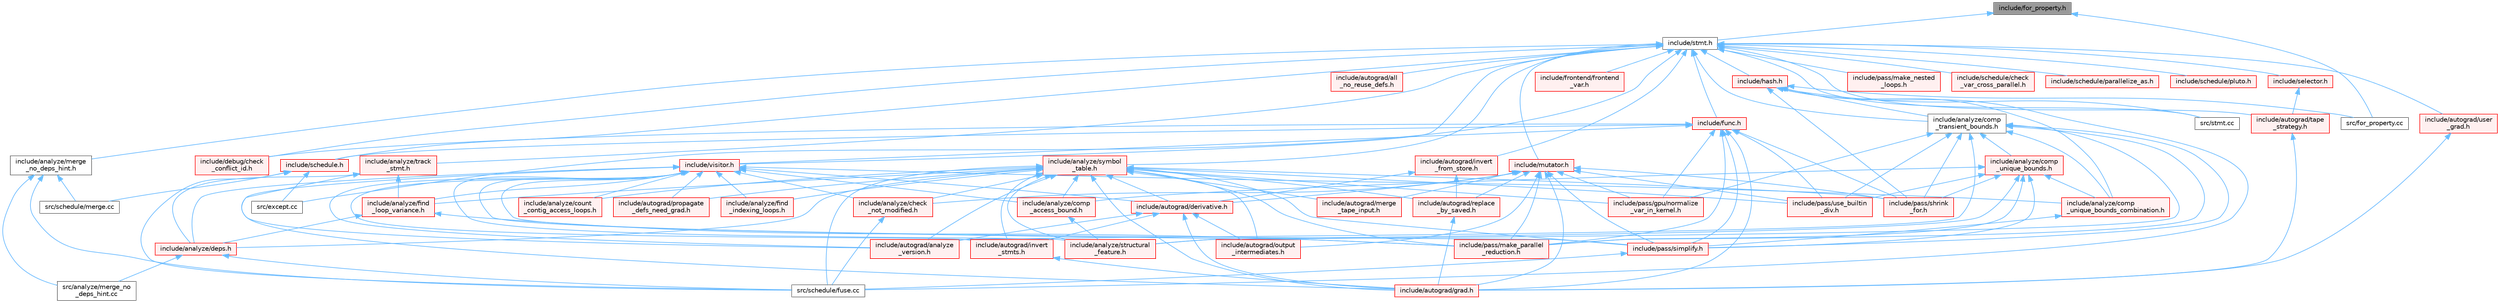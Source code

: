 digraph "include/for_property.h"
{
 // LATEX_PDF_SIZE
  bgcolor="transparent";
  edge [fontname=Helvetica,fontsize=10,labelfontname=Helvetica,labelfontsize=10];
  node [fontname=Helvetica,fontsize=10,shape=box,height=0.2,width=0.4];
  Node1 [label="include/for_property.h",height=0.2,width=0.4,color="gray40", fillcolor="grey60", style="filled", fontcolor="black",tooltip=" "];
  Node1 -> Node2 [dir="back",color="steelblue1",style="solid"];
  Node2 [label="include/stmt.h",height=0.2,width=0.4,color="grey40", fillcolor="white", style="filled",URL="$stmt_8h.html",tooltip=" "];
  Node2 -> Node3 [dir="back",color="steelblue1",style="solid"];
  Node3 [label="include/analyze/comp\l_transient_bounds.h",height=0.2,width=0.4,color="grey40", fillcolor="white", style="filled",URL="$comp__transient__bounds_8h.html",tooltip=" "];
  Node3 -> Node4 [dir="back",color="steelblue1",style="solid"];
  Node4 [label="include/analyze/comp\l_unique_bounds.h",height=0.2,width=0.4,color="red", fillcolor="#FFF0F0", style="filled",URL="$comp__unique__bounds_8h.html",tooltip=" "];
  Node4 -> Node5 [dir="back",color="steelblue1",style="solid"];
  Node5 [label="include/analyze/comp\l_access_bound.h",height=0.2,width=0.4,color="red", fillcolor="#FFF0F0", style="filled",URL="$comp__access__bound_8h.html",tooltip=" "];
  Node5 -> Node6 [dir="back",color="steelblue1",style="solid"];
  Node6 [label="include/analyze/structural\l_feature.h",height=0.2,width=0.4,color="red", fillcolor="#FFF0F0", style="filled",URL="$structural__feature_8h.html",tooltip=" "];
  Node4 -> Node16 [dir="back",color="steelblue1",style="solid"];
  Node16 [label="include/analyze/comp\l_unique_bounds_combination.h",height=0.2,width=0.4,color="red", fillcolor="#FFF0F0", style="filled",URL="$comp__unique__bounds__combination_8h.html",tooltip=" "];
  Node16 -> Node17 [dir="back",color="steelblue1",style="solid"];
  Node17 [label="include/pass/simplify.h",height=0.2,width=0.4,color="red", fillcolor="#FFF0F0", style="filled",URL="$simplify_8h.html",tooltip=" "];
  Node17 -> Node13 [dir="back",color="steelblue1",style="solid"];
  Node13 [label="src/schedule/fuse.cc",height=0.2,width=0.4,color="grey40", fillcolor="white", style="filled",URL="$fuse_8cc.html",tooltip=" "];
  Node4 -> Node6 [dir="back",color="steelblue1",style="solid"];
  Node4 -> Node40 [dir="back",color="steelblue1",style="solid"];
  Node40 [label="include/pass/make_parallel\l_reduction.h",height=0.2,width=0.4,color="red", fillcolor="#FFF0F0", style="filled",URL="$make__parallel__reduction_8h.html",tooltip=" "];
  Node4 -> Node41 [dir="back",color="steelblue1",style="solid"];
  Node41 [label="include/pass/shrink\l_for.h",height=0.2,width=0.4,color="red", fillcolor="#FFF0F0", style="filled",URL="$shrink__for_8h.html",tooltip=" "];
  Node4 -> Node17 [dir="back",color="steelblue1",style="solid"];
  Node4 -> Node44 [dir="back",color="steelblue1",style="solid"];
  Node44 [label="include/pass/use_builtin\l_div.h",height=0.2,width=0.4,color="red", fillcolor="#FFF0F0", style="filled",URL="$use__builtin__div_8h.html",tooltip=" "];
  Node3 -> Node16 [dir="back",color="steelblue1",style="solid"];
  Node3 -> Node6 [dir="back",color="steelblue1",style="solid"];
  Node3 -> Node45 [dir="back",color="steelblue1",style="solid"];
  Node45 [label="include/autograd/analyze\l_version.h",height=0.2,width=0.4,color="red", fillcolor="#FFF0F0", style="filled",URL="$analyze__version_8h.html",tooltip=" "];
  Node3 -> Node47 [dir="back",color="steelblue1",style="solid"];
  Node47 [label="include/pass/gpu/normalize\l_var_in_kernel.h",height=0.2,width=0.4,color="red", fillcolor="#FFF0F0", style="filled",URL="$normalize__var__in__kernel_8h.html",tooltip=" "];
  Node3 -> Node40 [dir="back",color="steelblue1",style="solid"];
  Node3 -> Node41 [dir="back",color="steelblue1",style="solid"];
  Node3 -> Node17 [dir="back",color="steelblue1",style="solid"];
  Node3 -> Node44 [dir="back",color="steelblue1",style="solid"];
  Node2 -> Node48 [dir="back",color="steelblue1",style="solid"];
  Node48 [label="include/analyze/merge\l_no_deps_hint.h",height=0.2,width=0.4,color="grey40", fillcolor="white", style="filled",URL="$merge__no__deps__hint_8h.html",tooltip=" "];
  Node48 -> Node49 [dir="back",color="steelblue1",style="solid"];
  Node49 [label="src/analyze/merge_no\l_deps_hint.cc",height=0.2,width=0.4,color="grey40", fillcolor="white", style="filled",URL="$merge__no__deps__hint_8cc.html",tooltip=" "];
  Node48 -> Node13 [dir="back",color="steelblue1",style="solid"];
  Node48 -> Node50 [dir="back",color="steelblue1",style="solid"];
  Node50 [label="src/schedule/merge.cc",height=0.2,width=0.4,color="grey40", fillcolor="white", style="filled",URL="$merge_8cc.html",tooltip=" "];
  Node2 -> Node51 [dir="back",color="steelblue1",style="solid"];
  Node51 [label="include/analyze/symbol\l_table.h",height=0.2,width=0.4,color="red", fillcolor="#FFF0F0", style="filled",URL="$symbol__table_8h.html",tooltip=" "];
  Node51 -> Node52 [dir="back",color="steelblue1",style="solid"];
  Node52 [label="include/analyze/check\l_not_modified.h",height=0.2,width=0.4,color="red", fillcolor="#FFF0F0", style="filled",URL="$check__not__modified_8h.html",tooltip=" "];
  Node52 -> Node13 [dir="back",color="steelblue1",style="solid"];
  Node51 -> Node5 [dir="back",color="steelblue1",style="solid"];
  Node51 -> Node57 [dir="back",color="steelblue1",style="solid"];
  Node57 [label="include/analyze/count\l_contig_access_loops.h",height=0.2,width=0.4,color="red", fillcolor="#FFF0F0", style="filled",URL="$count__contig__access__loops_8h.html",tooltip=" "];
  Node51 -> Node59 [dir="back",color="steelblue1",style="solid"];
  Node59 [label="include/analyze/deps.h",height=0.2,width=0.4,color="red", fillcolor="#FFF0F0", style="filled",URL="$deps_8h.html",tooltip=" "];
  Node59 -> Node49 [dir="back",color="steelblue1",style="solid"];
  Node59 -> Node13 [dir="back",color="steelblue1",style="solid"];
  Node51 -> Node77 [dir="back",color="steelblue1",style="solid"];
  Node77 [label="include/analyze/find\l_indexing_loops.h",height=0.2,width=0.4,color="red", fillcolor="#FFF0F0", style="filled",URL="$find__indexing__loops_8h.html",tooltip=" "];
  Node51 -> Node80 [dir="back",color="steelblue1",style="solid"];
  Node80 [label="include/analyze/find\l_loop_variance.h",height=0.2,width=0.4,color="red", fillcolor="#FFF0F0", style="filled",URL="$find__loop__variance_8h.html",tooltip=" "];
  Node80 -> Node59 [dir="back",color="steelblue1",style="solid"];
  Node80 -> Node40 [dir="back",color="steelblue1",style="solid"];
  Node51 -> Node6 [dir="back",color="steelblue1",style="solid"];
  Node51 -> Node45 [dir="back",color="steelblue1",style="solid"];
  Node51 -> Node86 [dir="back",color="steelblue1",style="solid"];
  Node86 [label="include/autograd/derivative.h",height=0.2,width=0.4,color="red", fillcolor="#FFF0F0", style="filled",URL="$derivative_8h.html",tooltip=" "];
  Node86 -> Node45 [dir="back",color="steelblue1",style="solid"];
  Node86 -> Node88 [dir="back",color="steelblue1",style="solid"];
  Node88 [label="include/autograd/grad.h",height=0.2,width=0.4,color="red", fillcolor="#FFF0F0", style="filled",URL="$grad_8h.html",tooltip=" "];
  Node86 -> Node89 [dir="back",color="steelblue1",style="solid"];
  Node89 [label="include/autograd/invert\l_stmts.h",height=0.2,width=0.4,color="red", fillcolor="#FFF0F0", style="filled",URL="$invert__stmts_8h.html",tooltip=" "];
  Node89 -> Node88 [dir="back",color="steelblue1",style="solid"];
  Node86 -> Node90 [dir="back",color="steelblue1",style="solid"];
  Node90 [label="include/autograd/output\l_intermediates.h",height=0.2,width=0.4,color="red", fillcolor="#FFF0F0", style="filled",URL="$output__intermediates_8h.html",tooltip=" "];
  Node51 -> Node88 [dir="back",color="steelblue1",style="solid"];
  Node51 -> Node89 [dir="back",color="steelblue1",style="solid"];
  Node51 -> Node92 [dir="back",color="steelblue1",style="solid"];
  Node92 [label="include/autograd/merge\l_tape_input.h",height=0.2,width=0.4,color="red", fillcolor="#FFF0F0", style="filled",URL="$merge__tape__input_8h.html",tooltip=" "];
  Node51 -> Node90 [dir="back",color="steelblue1",style="solid"];
  Node51 -> Node94 [dir="back",color="steelblue1",style="solid"];
  Node94 [label="include/autograd/propagate\l_defs_need_grad.h",height=0.2,width=0.4,color="red", fillcolor="#FFF0F0", style="filled",URL="$propagate__defs__need__grad_8h.html",tooltip=" "];
  Node51 -> Node96 [dir="back",color="steelblue1",style="solid"];
  Node96 [label="include/autograd/replace\l_by_saved.h",height=0.2,width=0.4,color="red", fillcolor="#FFF0F0", style="filled",URL="$replace__by__saved_8h.html",tooltip=" "];
  Node96 -> Node88 [dir="back",color="steelblue1",style="solid"];
  Node51 -> Node47 [dir="back",color="steelblue1",style="solid"];
  Node51 -> Node40 [dir="back",color="steelblue1",style="solid"];
  Node51 -> Node41 [dir="back",color="steelblue1",style="solid"];
  Node51 -> Node17 [dir="back",color="steelblue1",style="solid"];
  Node51 -> Node44 [dir="back",color="steelblue1",style="solid"];
  Node51 -> Node13 [dir="back",color="steelblue1",style="solid"];
  Node2 -> Node146 [dir="back",color="steelblue1",style="solid"];
  Node146 [label="include/analyze/track\l_stmt.h",height=0.2,width=0.4,color="red", fillcolor="#FFF0F0", style="filled",URL="$track__stmt_8h.html",tooltip=" "];
  Node146 -> Node59 [dir="back",color="steelblue1",style="solid"];
  Node146 -> Node80 [dir="back",color="steelblue1",style="solid"];
  Node146 -> Node45 [dir="back",color="steelblue1",style="solid"];
  Node2 -> Node148 [dir="back",color="steelblue1",style="solid"];
  Node148 [label="include/autograd/all\l_no_reuse_defs.h",height=0.2,width=0.4,color="red", fillcolor="#FFF0F0", style="filled",URL="$all__no__reuse__defs_8h.html",tooltip=" "];
  Node2 -> Node150 [dir="back",color="steelblue1",style="solid"];
  Node150 [label="include/autograd/invert\l_from_store.h",height=0.2,width=0.4,color="red", fillcolor="#FFF0F0", style="filled",URL="$invert__from__store_8h.html",tooltip=" "];
  Node150 -> Node86 [dir="back",color="steelblue1",style="solid"];
  Node150 -> Node96 [dir="back",color="steelblue1",style="solid"];
  Node2 -> Node152 [dir="back",color="steelblue1",style="solid"];
  Node152 [label="include/autograd/tape\l_strategy.h",height=0.2,width=0.4,color="red", fillcolor="#FFF0F0", style="filled",URL="$tape__strategy_8h.html",tooltip=" "];
  Node152 -> Node88 [dir="back",color="steelblue1",style="solid"];
  Node2 -> Node153 [dir="back",color="steelblue1",style="solid"];
  Node153 [label="include/autograd/user\l_grad.h",height=0.2,width=0.4,color="red", fillcolor="#FFF0F0", style="filled",URL="$user__grad_8h.html",tooltip=" "];
  Node153 -> Node88 [dir="back",color="steelblue1",style="solid"];
  Node2 -> Node155 [dir="back",color="steelblue1",style="solid"];
  Node155 [label="include/debug/check\l_conflict_id.h",height=0.2,width=0.4,color="red", fillcolor="#FFF0F0", style="filled",URL="$check__conflict__id_8h.html",tooltip=" "];
  Node2 -> Node157 [dir="back",color="steelblue1",style="solid"];
  Node157 [label="include/frontend/frontend\l_var.h",height=0.2,width=0.4,color="red", fillcolor="#FFF0F0", style="filled",URL="$frontend__var_8h.html",tooltip=" "];
  Node2 -> Node159 [dir="back",color="steelblue1",style="solid"];
  Node159 [label="include/func.h",height=0.2,width=0.4,color="red", fillcolor="#FFF0F0", style="filled",URL="$func_8h.html",tooltip=" "];
  Node159 -> Node88 [dir="back",color="steelblue1",style="solid"];
  Node159 -> Node155 [dir="back",color="steelblue1",style="solid"];
  Node159 -> Node47 [dir="back",color="steelblue1",style="solid"];
  Node159 -> Node40 [dir="back",color="steelblue1",style="solid"];
  Node159 -> Node41 [dir="back",color="steelblue1",style="solid"];
  Node159 -> Node17 [dir="back",color="steelblue1",style="solid"];
  Node159 -> Node44 [dir="back",color="steelblue1",style="solid"];
  Node159 -> Node129 [dir="back",color="steelblue1",style="solid"];
  Node129 [label="include/schedule.h",height=0.2,width=0.4,color="red", fillcolor="#FFF0F0", style="filled",URL="$schedule_8h.html",tooltip=" "];
  Node129 -> Node130 [dir="back",color="steelblue1",style="solid"];
  Node130 [label="src/except.cc",height=0.2,width=0.4,color="grey40", fillcolor="white", style="filled",URL="$except_8cc.html",tooltip=" "];
  Node129 -> Node13 [dir="back",color="steelblue1",style="solid"];
  Node129 -> Node50 [dir="back",color="steelblue1",style="solid"];
  Node159 -> Node194 [dir="back",color="steelblue1",style="solid"];
  Node194 [label="include/visitor.h",height=0.2,width=0.4,color="red", fillcolor="#FFF0F0", style="filled",URL="$visitor_8h.html",tooltip=" "];
  Node194 -> Node52 [dir="back",color="steelblue1",style="solid"];
  Node194 -> Node5 [dir="back",color="steelblue1",style="solid"];
  Node194 -> Node16 [dir="back",color="steelblue1",style="solid"];
  Node194 -> Node57 [dir="back",color="steelblue1",style="solid"];
  Node194 -> Node59 [dir="back",color="steelblue1",style="solid"];
  Node194 -> Node77 [dir="back",color="steelblue1",style="solid"];
  Node194 -> Node80 [dir="back",color="steelblue1",style="solid"];
  Node194 -> Node6 [dir="back",color="steelblue1",style="solid"];
  Node194 -> Node45 [dir="back",color="steelblue1",style="solid"];
  Node194 -> Node86 [dir="back",color="steelblue1",style="solid"];
  Node194 -> Node88 [dir="back",color="steelblue1",style="solid"];
  Node194 -> Node89 [dir="back",color="steelblue1",style="solid"];
  Node194 -> Node94 [dir="back",color="steelblue1",style="solid"];
  Node194 -> Node40 [dir="back",color="steelblue1",style="solid"];
  Node194 -> Node17 [dir="back",color="steelblue1",style="solid"];
  Node2 -> Node205 [dir="back",color="steelblue1",style="solid"];
  Node205 [label="include/hash.h",height=0.2,width=0.4,color="red", fillcolor="#FFF0F0", style="filled",URL="$hash_8h.html",tooltip=" "];
  Node205 -> Node3 [dir="back",color="steelblue1",style="solid"];
  Node205 -> Node16 [dir="back",color="steelblue1",style="solid"];
  Node205 -> Node41 [dir="back",color="steelblue1",style="solid"];
  Node205 -> Node212 [dir="back",color="steelblue1",style="solid"];
  Node212 [label="src/for_property.cc",height=0.2,width=0.4,color="grey40", fillcolor="white", style="filled",URL="$for__property_8cc.html",tooltip=" "];
  Node205 -> Node13 [dir="back",color="steelblue1",style="solid"];
  Node205 -> Node216 [dir="back",color="steelblue1",style="solid"];
  Node216 [label="src/stmt.cc",height=0.2,width=0.4,color="grey40", fillcolor="white", style="filled",URL="$stmt_8cc.html",tooltip=" "];
  Node2 -> Node219 [dir="back",color="steelblue1",style="solid"];
  Node219 [label="include/mutator.h",height=0.2,width=0.4,color="red", fillcolor="#FFF0F0", style="filled",URL="$mutator_8h.html",tooltip=" "];
  Node219 -> Node52 [dir="back",color="steelblue1",style="solid"];
  Node219 -> Node86 [dir="back",color="steelblue1",style="solid"];
  Node219 -> Node88 [dir="back",color="steelblue1",style="solid"];
  Node219 -> Node92 [dir="back",color="steelblue1",style="solid"];
  Node219 -> Node90 [dir="back",color="steelblue1",style="solid"];
  Node219 -> Node96 [dir="back",color="steelblue1",style="solid"];
  Node219 -> Node47 [dir="back",color="steelblue1",style="solid"];
  Node219 -> Node40 [dir="back",color="steelblue1",style="solid"];
  Node219 -> Node41 [dir="back",color="steelblue1",style="solid"];
  Node219 -> Node17 [dir="back",color="steelblue1",style="solid"];
  Node219 -> Node44 [dir="back",color="steelblue1",style="solid"];
  Node2 -> Node236 [dir="back",color="steelblue1",style="solid"];
  Node236 [label="include/pass/make_nested\l_loops.h",height=0.2,width=0.4,color="red", fillcolor="#FFF0F0", style="filled",URL="$make__nested__loops_8h.html",tooltip=" "];
  Node2 -> Node129 [dir="back",color="steelblue1",style="solid"];
  Node2 -> Node237 [dir="back",color="steelblue1",style="solid"];
  Node237 [label="include/schedule/check\l_var_cross_parallel.h",height=0.2,width=0.4,color="red", fillcolor="#FFF0F0", style="filled",URL="$check__var__cross__parallel_8h.html",tooltip=" "];
  Node2 -> Node238 [dir="back",color="steelblue1",style="solid"];
  Node238 [label="include/schedule/parallelize_as.h",height=0.2,width=0.4,color="red", fillcolor="#FFF0F0", style="filled",URL="$parallelize__as_8h.html",tooltip=" "];
  Node2 -> Node239 [dir="back",color="steelblue1",style="solid"];
  Node239 [label="include/schedule/pluto.h",height=0.2,width=0.4,color="red", fillcolor="#FFF0F0", style="filled",URL="$pluto_8h.html",tooltip=" "];
  Node2 -> Node240 [dir="back",color="steelblue1",style="solid"];
  Node240 [label="include/selector.h",height=0.2,width=0.4,color="red", fillcolor="#FFF0F0", style="filled",URL="$selector_8h.html",tooltip=" "];
  Node240 -> Node152 [dir="back",color="steelblue1",style="solid"];
  Node2 -> Node194 [dir="back",color="steelblue1",style="solid"];
  Node2 -> Node130 [dir="back",color="steelblue1",style="solid"];
  Node2 -> Node216 [dir="back",color="steelblue1",style="solid"];
  Node1 -> Node212 [dir="back",color="steelblue1",style="solid"];
}
